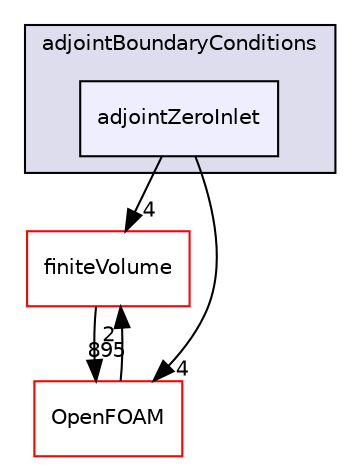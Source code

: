 digraph "src/optimisation/adjointOptimisation/adjoint/adjointBoundaryConditions/adjointZeroInlet" {
  bgcolor=transparent;
  compound=true
  node [ fontsize="10", fontname="Helvetica"];
  edge [ labelfontsize="10", labelfontname="Helvetica"];
  subgraph clusterdir_1784f822592d39f816c839dc1a098cdb {
    graph [ bgcolor="#ddddee", pencolor="black", label="adjointBoundaryConditions" fontname="Helvetica", fontsize="10", URL="dir_1784f822592d39f816c839dc1a098cdb.html"]
  dir_b41787af07b13ac1a5f1293efe262973 [shape=box, label="adjointZeroInlet", style="filled", fillcolor="#eeeeff", pencolor="black", URL="dir_b41787af07b13ac1a5f1293efe262973.html"];
  }
  dir_9bd15774b555cf7259a6fa18f99fe99b [shape=box label="finiteVolume" color="red" URL="dir_9bd15774b555cf7259a6fa18f99fe99b.html"];
  dir_c5473ff19b20e6ec4dfe5c310b3778a8 [shape=box label="OpenFOAM" color="red" URL="dir_c5473ff19b20e6ec4dfe5c310b3778a8.html"];
  dir_b41787af07b13ac1a5f1293efe262973->dir_9bd15774b555cf7259a6fa18f99fe99b [headlabel="4", labeldistance=1.5 headhref="dir_002784_000814.html"];
  dir_b41787af07b13ac1a5f1293efe262973->dir_c5473ff19b20e6ec4dfe5c310b3778a8 [headlabel="4", labeldistance=1.5 headhref="dir_002784_002151.html"];
  dir_9bd15774b555cf7259a6fa18f99fe99b->dir_c5473ff19b20e6ec4dfe5c310b3778a8 [headlabel="895", labeldistance=1.5 headhref="dir_000814_002151.html"];
  dir_c5473ff19b20e6ec4dfe5c310b3778a8->dir_9bd15774b555cf7259a6fa18f99fe99b [headlabel="2", labeldistance=1.5 headhref="dir_002151_000814.html"];
}
